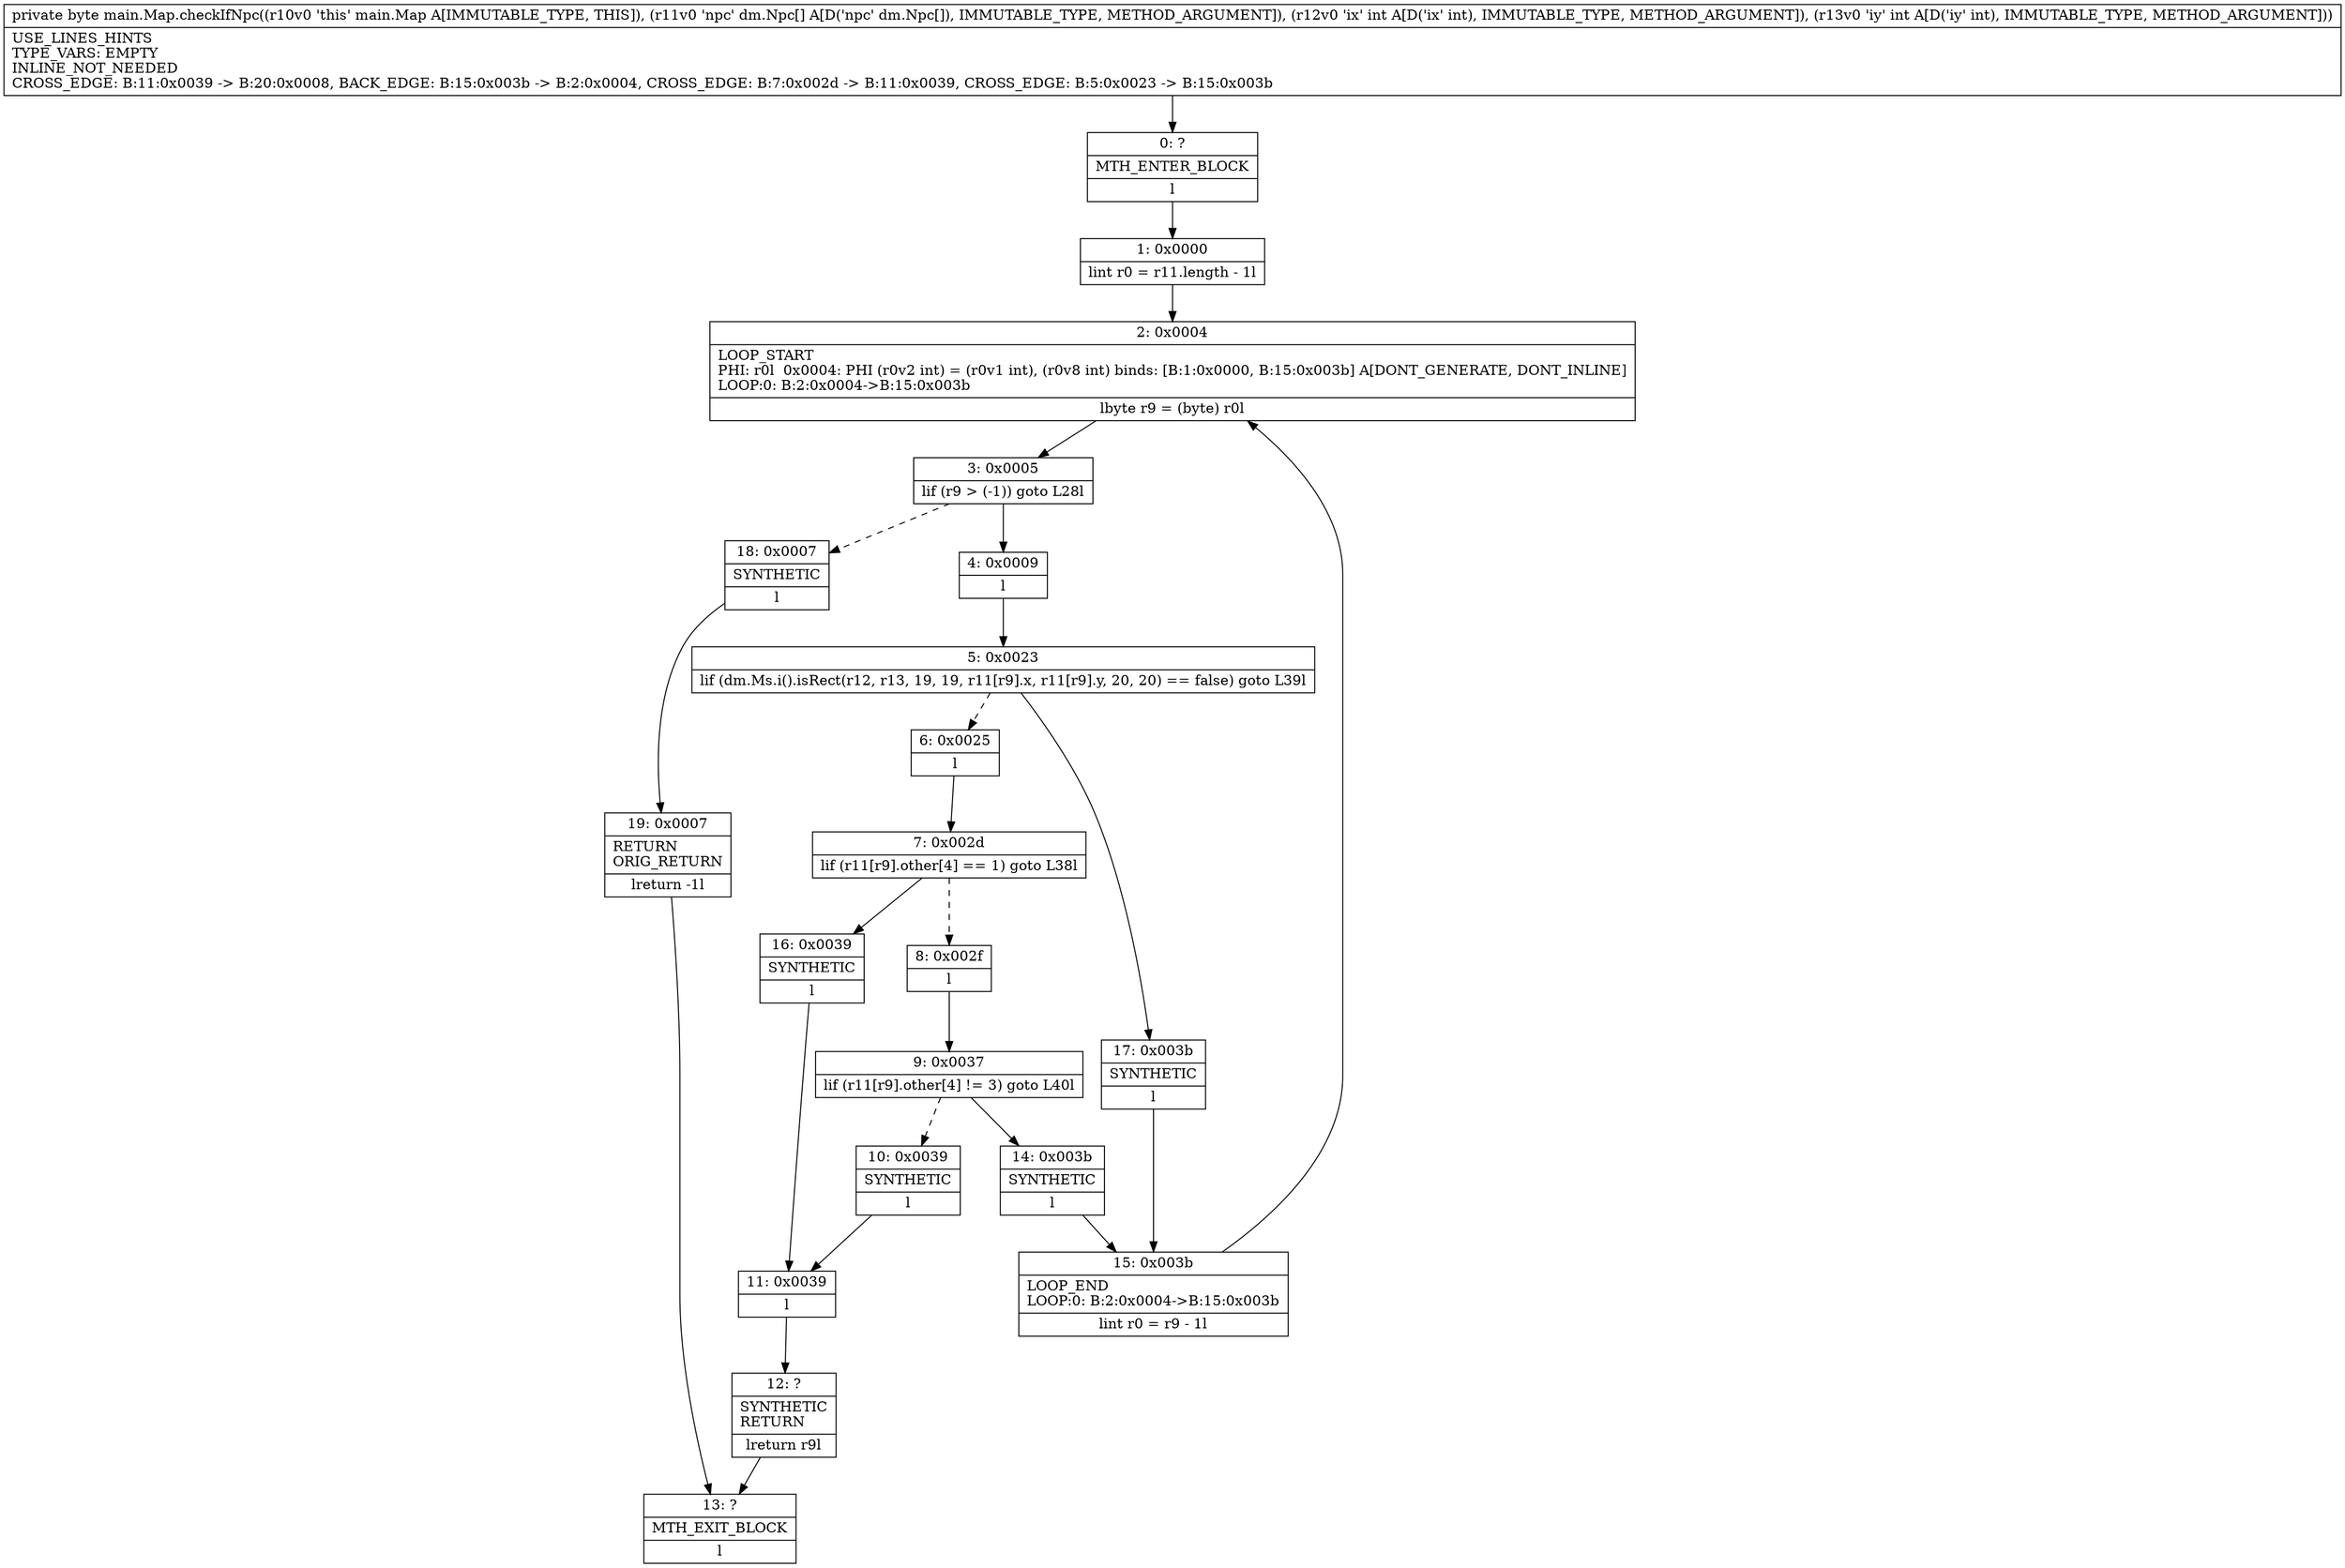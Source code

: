 digraph "CFG formain.Map.checkIfNpc([Ldm\/Npc;II)B" {
Node_0 [shape=record,label="{0\:\ ?|MTH_ENTER_BLOCK\l|l}"];
Node_1 [shape=record,label="{1\:\ 0x0000|lint r0 = r11.length \- 1l}"];
Node_2 [shape=record,label="{2\:\ 0x0004|LOOP_START\lPHI: r0l  0x0004: PHI (r0v2 int) = (r0v1 int), (r0v8 int) binds: [B:1:0x0000, B:15:0x003b] A[DONT_GENERATE, DONT_INLINE]\lLOOP:0: B:2:0x0004\-\>B:15:0x003b\l|lbyte r9 = (byte) r0l}"];
Node_3 [shape=record,label="{3\:\ 0x0005|lif (r9 \> (\-1)) goto L28l}"];
Node_4 [shape=record,label="{4\:\ 0x0009|l}"];
Node_5 [shape=record,label="{5\:\ 0x0023|lif (dm.Ms.i().isRect(r12, r13, 19, 19, r11[r9].x, r11[r9].y, 20, 20) == false) goto L39l}"];
Node_6 [shape=record,label="{6\:\ 0x0025|l}"];
Node_7 [shape=record,label="{7\:\ 0x002d|lif (r11[r9].other[4] == 1) goto L38l}"];
Node_8 [shape=record,label="{8\:\ 0x002f|l}"];
Node_9 [shape=record,label="{9\:\ 0x0037|lif (r11[r9].other[4] != 3) goto L40l}"];
Node_10 [shape=record,label="{10\:\ 0x0039|SYNTHETIC\l|l}"];
Node_11 [shape=record,label="{11\:\ 0x0039|l}"];
Node_12 [shape=record,label="{12\:\ ?|SYNTHETIC\lRETURN\l|lreturn r9l}"];
Node_13 [shape=record,label="{13\:\ ?|MTH_EXIT_BLOCK\l|l}"];
Node_14 [shape=record,label="{14\:\ 0x003b|SYNTHETIC\l|l}"];
Node_15 [shape=record,label="{15\:\ 0x003b|LOOP_END\lLOOP:0: B:2:0x0004\-\>B:15:0x003b\l|lint r0 = r9 \- 1l}"];
Node_16 [shape=record,label="{16\:\ 0x0039|SYNTHETIC\l|l}"];
Node_17 [shape=record,label="{17\:\ 0x003b|SYNTHETIC\l|l}"];
Node_18 [shape=record,label="{18\:\ 0x0007|SYNTHETIC\l|l}"];
Node_19 [shape=record,label="{19\:\ 0x0007|RETURN\lORIG_RETURN\l|lreturn \-1l}"];
MethodNode[shape=record,label="{private byte main.Map.checkIfNpc((r10v0 'this' main.Map A[IMMUTABLE_TYPE, THIS]), (r11v0 'npc' dm.Npc[] A[D('npc' dm.Npc[]), IMMUTABLE_TYPE, METHOD_ARGUMENT]), (r12v0 'ix' int A[D('ix' int), IMMUTABLE_TYPE, METHOD_ARGUMENT]), (r13v0 'iy' int A[D('iy' int), IMMUTABLE_TYPE, METHOD_ARGUMENT]))  | USE_LINES_HINTS\lTYPE_VARS: EMPTY\lINLINE_NOT_NEEDED\lCROSS_EDGE: B:11:0x0039 \-\> B:20:0x0008, BACK_EDGE: B:15:0x003b \-\> B:2:0x0004, CROSS_EDGE: B:7:0x002d \-\> B:11:0x0039, CROSS_EDGE: B:5:0x0023 \-\> B:15:0x003b\l}"];
MethodNode -> Node_0;
Node_0 -> Node_1;
Node_1 -> Node_2;
Node_2 -> Node_3;
Node_3 -> Node_4;
Node_3 -> Node_18[style=dashed];
Node_4 -> Node_5;
Node_5 -> Node_6[style=dashed];
Node_5 -> Node_17;
Node_6 -> Node_7;
Node_7 -> Node_8[style=dashed];
Node_7 -> Node_16;
Node_8 -> Node_9;
Node_9 -> Node_10[style=dashed];
Node_9 -> Node_14;
Node_10 -> Node_11;
Node_11 -> Node_12;
Node_12 -> Node_13;
Node_14 -> Node_15;
Node_15 -> Node_2;
Node_16 -> Node_11;
Node_17 -> Node_15;
Node_18 -> Node_19;
Node_19 -> Node_13;
}

